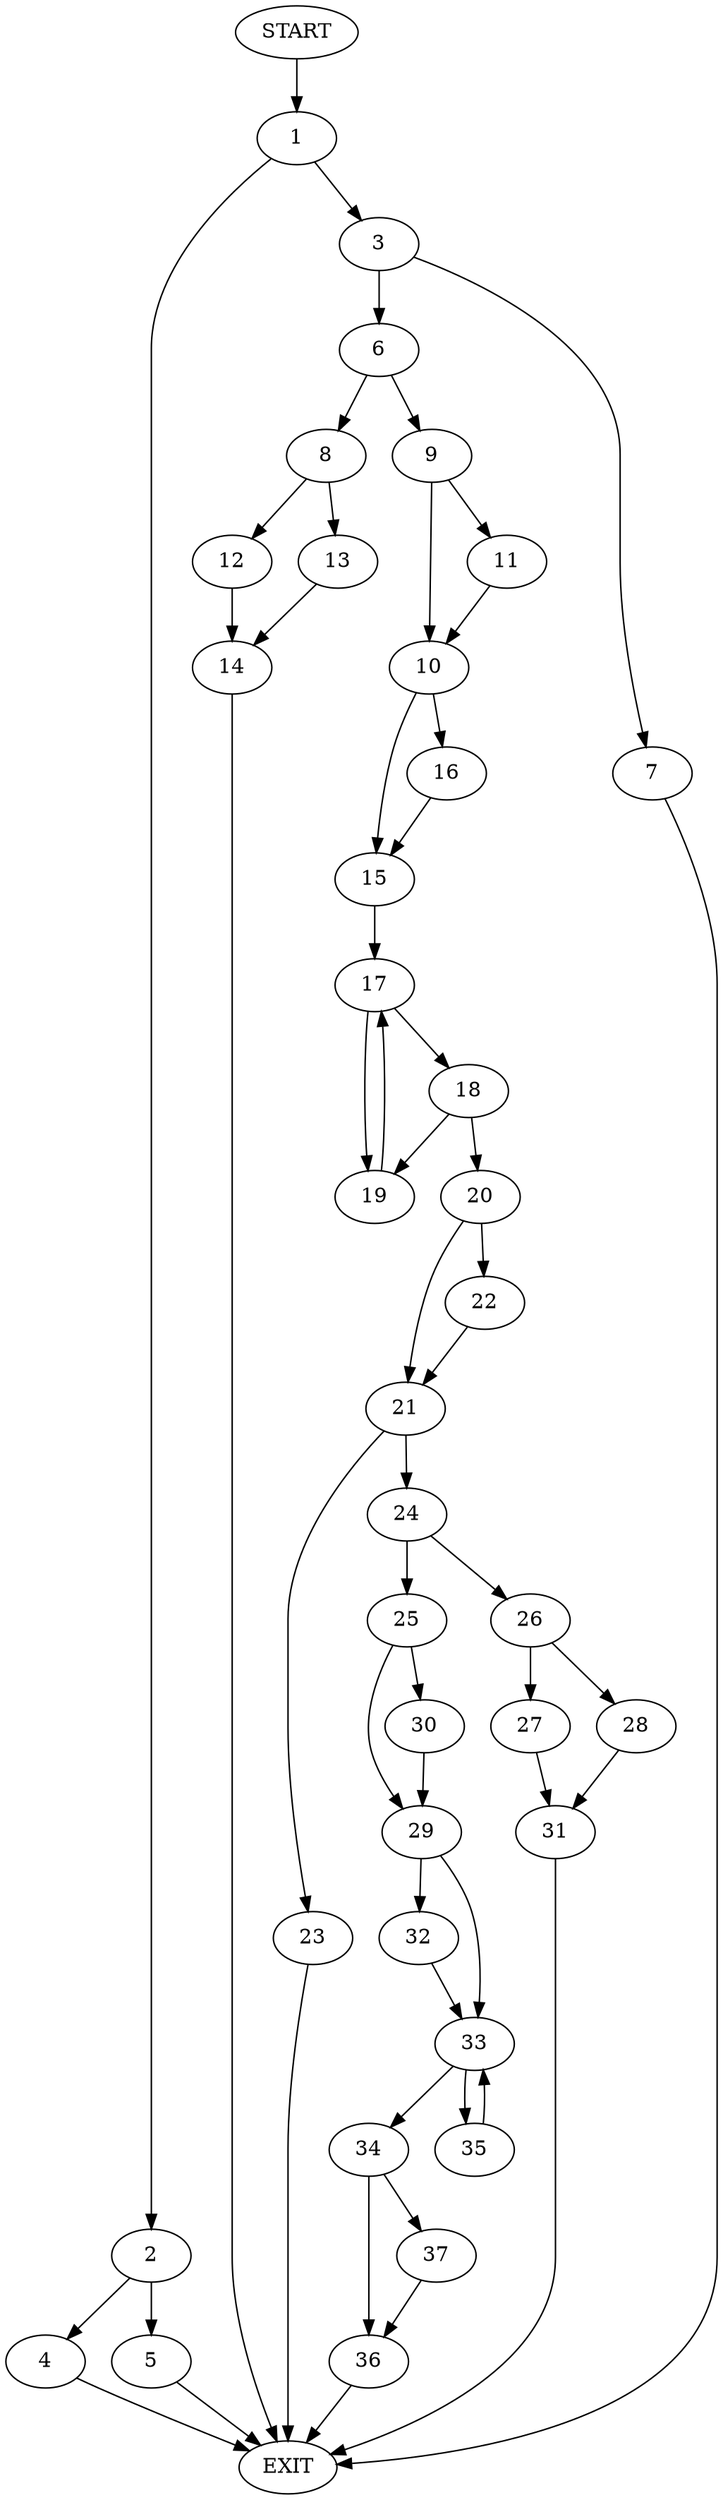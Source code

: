 digraph {
0 [label="START"]
38 [label="EXIT"]
0 -> 1
1 -> 2
1 -> 3
2 -> 4
2 -> 5
3 -> 6
3 -> 7
4 -> 38
5 -> 38
7 -> 38
6 -> 8
6 -> 9
9 -> 10
9 -> 11
8 -> 12
8 -> 13
13 -> 14
12 -> 14
14 -> 38
11 -> 10
10 -> 15
10 -> 16
16 -> 15
15 -> 17
17 -> 18
17 -> 19
19 -> 17
18 -> 19
18 -> 20
20 -> 21
20 -> 22
21 -> 23
21 -> 24
22 -> 21
23 -> 38
24 -> 25
24 -> 26
26 -> 27
26 -> 28
25 -> 29
25 -> 30
28 -> 31
27 -> 31
31 -> 38
29 -> 32
29 -> 33
30 -> 29
33 -> 34
33 -> 35
32 -> 33
35 -> 33
34 -> 36
34 -> 37
36 -> 38
37 -> 36
}
